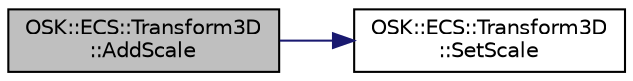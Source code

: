 digraph "OSK::ECS::Transform3D::AddScale"
{
 // LATEX_PDF_SIZE
  edge [fontname="Helvetica",fontsize="10",labelfontname="Helvetica",labelfontsize="10"];
  node [fontname="Helvetica",fontsize="10",shape=record];
  rankdir="LR";
  Node1 [label="OSK::ECS::Transform3D\l::AddScale",height=0.2,width=0.4,color="black", fillcolor="grey75", style="filled", fontcolor="black",tooltip="Suma un vector 3D a la escala."];
  Node1 -> Node2 [color="midnightblue",fontsize="10",style="solid",fontname="Helvetica"];
  Node2 [label="OSK::ECS::Transform3D\l::SetScale",height=0.2,width=0.4,color="black", fillcolor="white", style="filled",URL="$class_o_s_k_1_1_e_c_s_1_1_transform3_d.html#a067dcb3c5276e24e0252ac78eeaa7259",tooltip="Establece la escala."];
}
